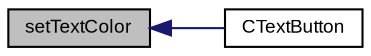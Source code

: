 digraph "setTextColor"
{
  bgcolor="transparent";
  edge [fontname="Arial",fontsize="9",labelfontname="Arial",labelfontsize="9"];
  node [fontname="Arial",fontsize="9",shape=record];
  rankdir="LR";
  Node1 [label="setTextColor",height=0.2,width=0.4,color="black", fillcolor="grey75", style="filled" fontcolor="black"];
  Node1 -> Node2 [dir="back",color="midnightblue",fontsize="9",style="solid",fontname="Arial"];
  Node2 [label="CTextButton",height=0.2,width=0.4,color="black",URL="$class_v_s_t_g_u_i_1_1_c_text_button.html#a1db3e3cdd3ed48862b98042993821718"];
}
